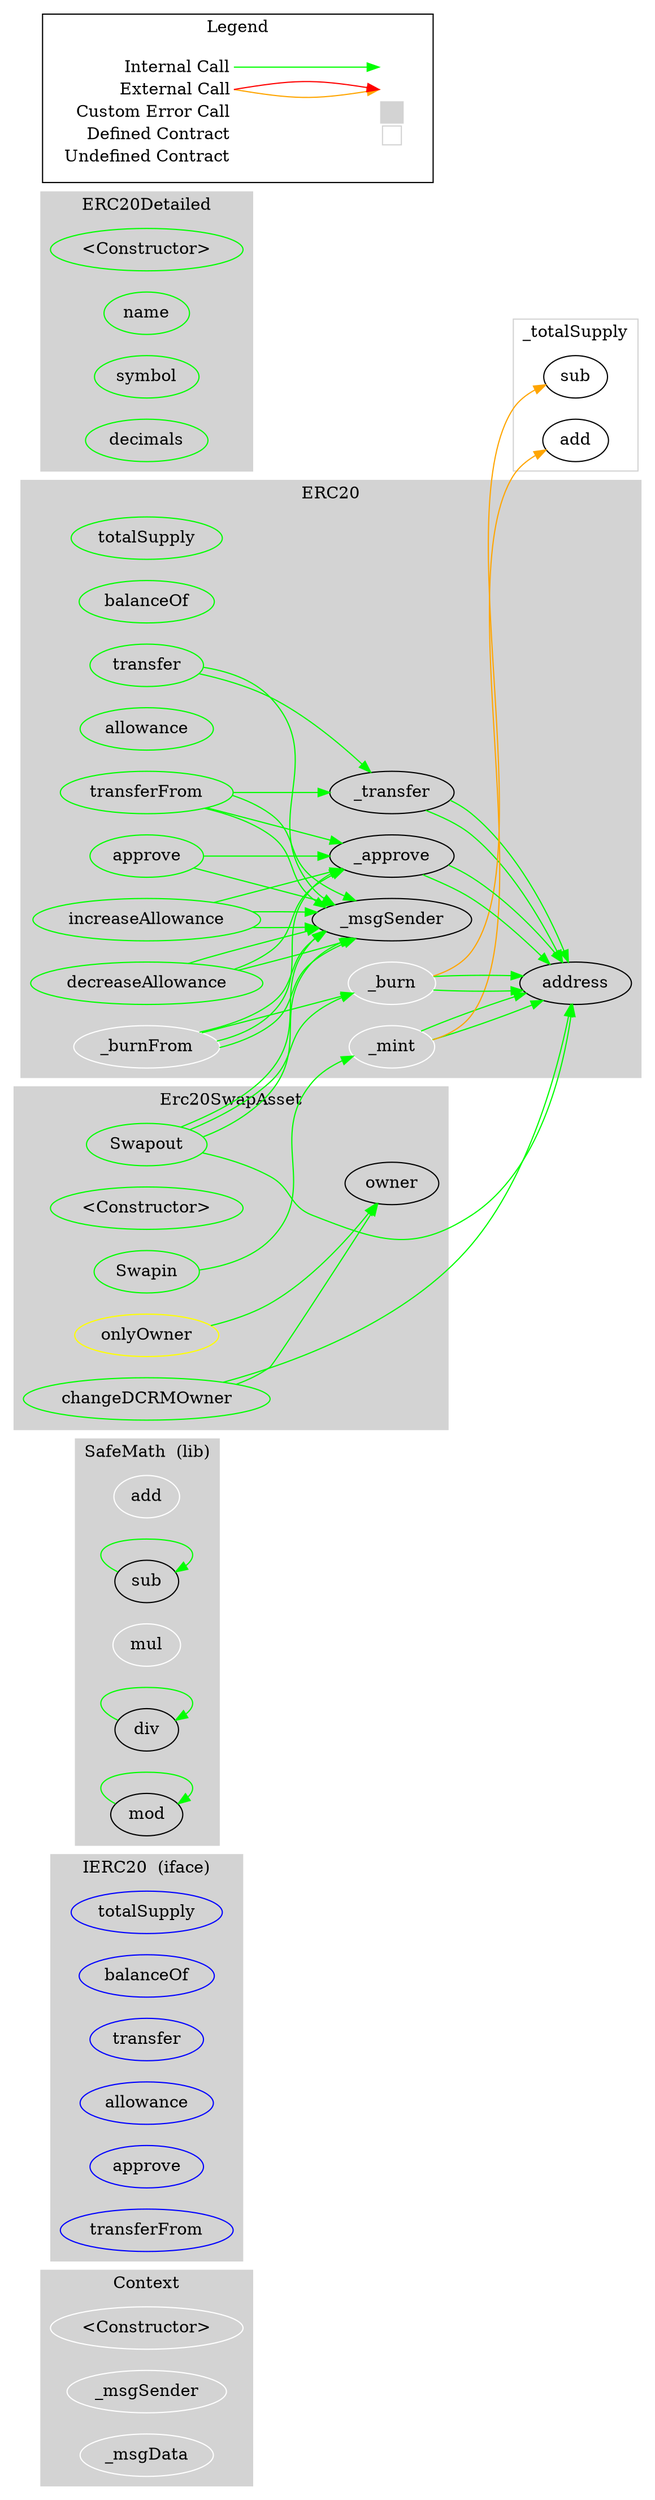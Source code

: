 digraph G {
  graph [ ratio = "auto", page = "100", compound =true ];
subgraph "clusterContext" {
  graph [ label = "Context", color = "lightgray", style = "filled", bgcolor = "lightgray" ];
  "Context.<Constructor>" [ label = "<Constructor>", color = "white" ];
  "Context._msgSender" [ label = "_msgSender", color = "white" ];
  "Context._msgData" [ label = "_msgData", color = "white" ];
}

subgraph "clusterIERC20" {
  graph [ label = "IERC20  (iface)", color = "lightgray", style = "filled", bgcolor = "lightgray" ];
  "IERC20.totalSupply" [ label = "totalSupply", color = "blue" ];
  "IERC20.balanceOf" [ label = "balanceOf", color = "blue" ];
  "IERC20.transfer" [ label = "transfer", color = "blue" ];
  "IERC20.allowance" [ label = "allowance", color = "blue" ];
  "IERC20.approve" [ label = "approve", color = "blue" ];
  "IERC20.transferFrom" [ label = "transferFrom", color = "blue" ];
}

subgraph "clusterSafeMath" {
  graph [ label = "SafeMath  (lib)", color = "lightgray", style = "filled", bgcolor = "lightgray" ];
  "SafeMath.add" [ label = "add", color = "white" ];
  "SafeMath.sub" [ label = "sub" ];
  "SafeMath.mul" [ label = "mul", color = "white" ];
  "SafeMath.div" [ label = "div" ];
  "SafeMath.mod" [ label = "mod" ];
}

subgraph "clusterERC20" {
  graph [ label = "ERC20", color = "lightgray", style = "filled", bgcolor = "lightgray" ];
  "ERC20.totalSupply" [ label = "totalSupply", color = "green" ];
  "ERC20.balanceOf" [ label = "balanceOf", color = "green" ];
  "ERC20.transfer" [ label = "transfer", color = "green" ];
  "ERC20.allowance" [ label = "allowance", color = "green" ];
  "ERC20.approve" [ label = "approve", color = "green" ];
  "ERC20.transferFrom" [ label = "transferFrom", color = "green" ];
  "ERC20.increaseAllowance" [ label = "increaseAllowance", color = "green" ];
  "ERC20.decreaseAllowance" [ label = "decreaseAllowance", color = "green" ];
  "ERC20._transfer" [ label = "_transfer" ];
  "ERC20._mint" [ label = "_mint", color = "white" ];
  "ERC20._burn" [ label = "_burn", color = "white" ];
  "ERC20._approve" [ label = "_approve" ];
  "ERC20._burnFrom" [ label = "_burnFrom", color = "white" ];
  "ERC20._msgSender" [ label = "_msgSender" ];
  "ERC20.address" [ label = "address" ];
}

subgraph "clusterERC20Detailed" {
  graph [ label = "ERC20Detailed", color = "lightgray", style = "filled", bgcolor = "lightgray" ];
  "ERC20Detailed.<Constructor>" [ label = "<Constructor>", color = "green" ];
  "ERC20Detailed.name" [ label = "name", color = "green" ];
  "ERC20Detailed.symbol" [ label = "symbol", color = "green" ];
  "ERC20Detailed.decimals" [ label = "decimals", color = "green" ];
}

subgraph "clusterErc20SwapAsset" {
  graph [ label = "Erc20SwapAsset", color = "lightgray", style = "filled", bgcolor = "lightgray" ];
  "Erc20SwapAsset.onlyOwner" [ label = "onlyOwner", color = "yellow" ];
  "Erc20SwapAsset.<Constructor>" [ label = "<Constructor>", color = "green" ];
  "Erc20SwapAsset.owner" [ label = "owner" ];
  "Erc20SwapAsset.changeDCRMOwner" [ label = "changeDCRMOwner", color = "green" ];
  "Erc20SwapAsset.Swapin" [ label = "Swapin", color = "green" ];
  "Erc20SwapAsset.Swapout" [ label = "Swapout", color = "green" ];
}

subgraph "cluster_totalSupply" {
  graph [ label = "_totalSupply", color = "lightgray" ];
  "_totalSupply.add" [ label = "add" ];
  "_totalSupply.sub" [ label = "sub" ];
}

  "SafeMath.sub";
  "SafeMath.div";
  "SafeMath.mod";
  "ERC20.transfer";
  "ERC20._transfer";
  "ERC20._msgSender";
  "ERC20.approve";
  "ERC20._approve";
  "ERC20.transferFrom";
  "ERC20.increaseAllowance";
  "ERC20.decreaseAllowance";
  "ERC20.address";
  "ERC20._mint";
  "_totalSupply.add";
  "ERC20._burn";
  "_totalSupply.sub";
  "ERC20._burnFrom";
  "Erc20SwapAsset.onlyOwner";
  "Erc20SwapAsset.owner";
  "Erc20SwapAsset.changeDCRMOwner";
  "Erc20SwapAsset.Swapin";
  "Erc20SwapAsset.Swapout";
  "SafeMath.sub" -> "SafeMath.sub" [ color = "green" ];
  "SafeMath.div" -> "SafeMath.div" [ color = "green" ];
  "SafeMath.mod" -> "SafeMath.mod" [ color = "green" ];
  "ERC20.transfer" -> "ERC20._transfer" [ color = "green" ];
  "ERC20.transfer" -> "ERC20._msgSender" [ color = "green" ];
  "ERC20.approve" -> "ERC20._approve" [ color = "green" ];
  "ERC20.approve" -> "ERC20._msgSender" [ color = "green" ];
  "ERC20.transferFrom" -> "ERC20._transfer" [ color = "green" ];
  "ERC20.transferFrom" -> "ERC20._approve" [ color = "green" ];
  "ERC20.transferFrom" -> "ERC20._msgSender" [ color = "green" ];
  "ERC20.transferFrom" -> "ERC20._msgSender" [ color = "green" ];
  "ERC20.increaseAllowance" -> "ERC20._approve" [ color = "green" ];
  "ERC20.increaseAllowance" -> "ERC20._msgSender" [ color = "green" ];
  "ERC20.increaseAllowance" -> "ERC20._msgSender" [ color = "green" ];
  "ERC20.decreaseAllowance" -> "ERC20._approve" [ color = "green" ];
  "ERC20.decreaseAllowance" -> "ERC20._msgSender" [ color = "green" ];
  "ERC20.decreaseAllowance" -> "ERC20._msgSender" [ color = "green" ];
  "ERC20._transfer" -> "ERC20.address" [ color = "green" ];
  "ERC20._transfer" -> "ERC20.address" [ color = "green" ];
  "ERC20._mint" -> "ERC20.address" [ color = "green" ];
  "ERC20._mint" -> "_totalSupply.add" [ color = "orange" ];
  "ERC20._mint" -> "ERC20.address" [ color = "green" ];
  "ERC20._burn" -> "ERC20.address" [ color = "green" ];
  "ERC20._burn" -> "_totalSupply.sub" [ color = "orange" ];
  "ERC20._burn" -> "ERC20.address" [ color = "green" ];
  "ERC20._approve" -> "ERC20.address" [ color = "green" ];
  "ERC20._approve" -> "ERC20.address" [ color = "green" ];
  "ERC20._burnFrom" -> "ERC20._burn" [ color = "green" ];
  "ERC20._burnFrom" -> "ERC20._approve" [ color = "green" ];
  "ERC20._burnFrom" -> "ERC20._msgSender" [ color = "green" ];
  "ERC20._burnFrom" -> "ERC20._msgSender" [ color = "green" ];
  "Erc20SwapAsset.onlyOwner" -> "Erc20SwapAsset.owner" [ color = "green" ];
  "Erc20SwapAsset.changeDCRMOwner" -> "ERC20.address" [ color = "green" ];
  "Erc20SwapAsset.changeDCRMOwner" -> "Erc20SwapAsset.owner" [ color = "green" ];
  "Erc20SwapAsset.Swapin" -> "ERC20._mint" [ color = "green" ];
  "Erc20SwapAsset.Swapout" -> "ERC20.address" [ color = "green" ];
  "Erc20SwapAsset.Swapout" -> "ERC20._burn" [ color = "green" ];
  "Erc20SwapAsset.Swapout" -> "ERC20._msgSender" [ color = "green" ];
  "Erc20SwapAsset.Swapout" -> "ERC20._msgSender" [ color = "green" ];


rankdir=LR
node [shape=plaintext]
subgraph cluster_01 { 
label = "Legend";
key [label=<<table border="0" cellpadding="2" cellspacing="0" cellborder="0">
  <tr><td align="right" port="i1">Internal Call</td></tr>
  <tr><td align="right" port="i2">External Call</td></tr>
  <tr><td align="right" port="i2">Custom Error Call</td></tr>
  <tr><td align="right" port="i3">Defined Contract</td></tr>
  <tr><td align="right" port="i4">Undefined Contract</td></tr>
  </table>>]
key2 [label=<<table border="0" cellpadding="2" cellspacing="0" cellborder="0">
  <tr><td port="i1">&nbsp;&nbsp;&nbsp;</td></tr>
  <tr><td port="i2">&nbsp;&nbsp;&nbsp;</td></tr>
  <tr><td port="i3" bgcolor="lightgray">&nbsp;&nbsp;&nbsp;</td></tr>
  <tr><td port="i4">
    <table border="1" cellborder="0" cellspacing="0" cellpadding="7" color="lightgray">
      <tr>
       <td></td>
      </tr>
     </table>
  </td></tr>
  </table>>]
key:i1:e -> key2:i1:w [color="green"]
key:i2:e -> key2:i2:w [color="orange"]
key:i2:e -> key2:i2:w [color="red"]
}
}

